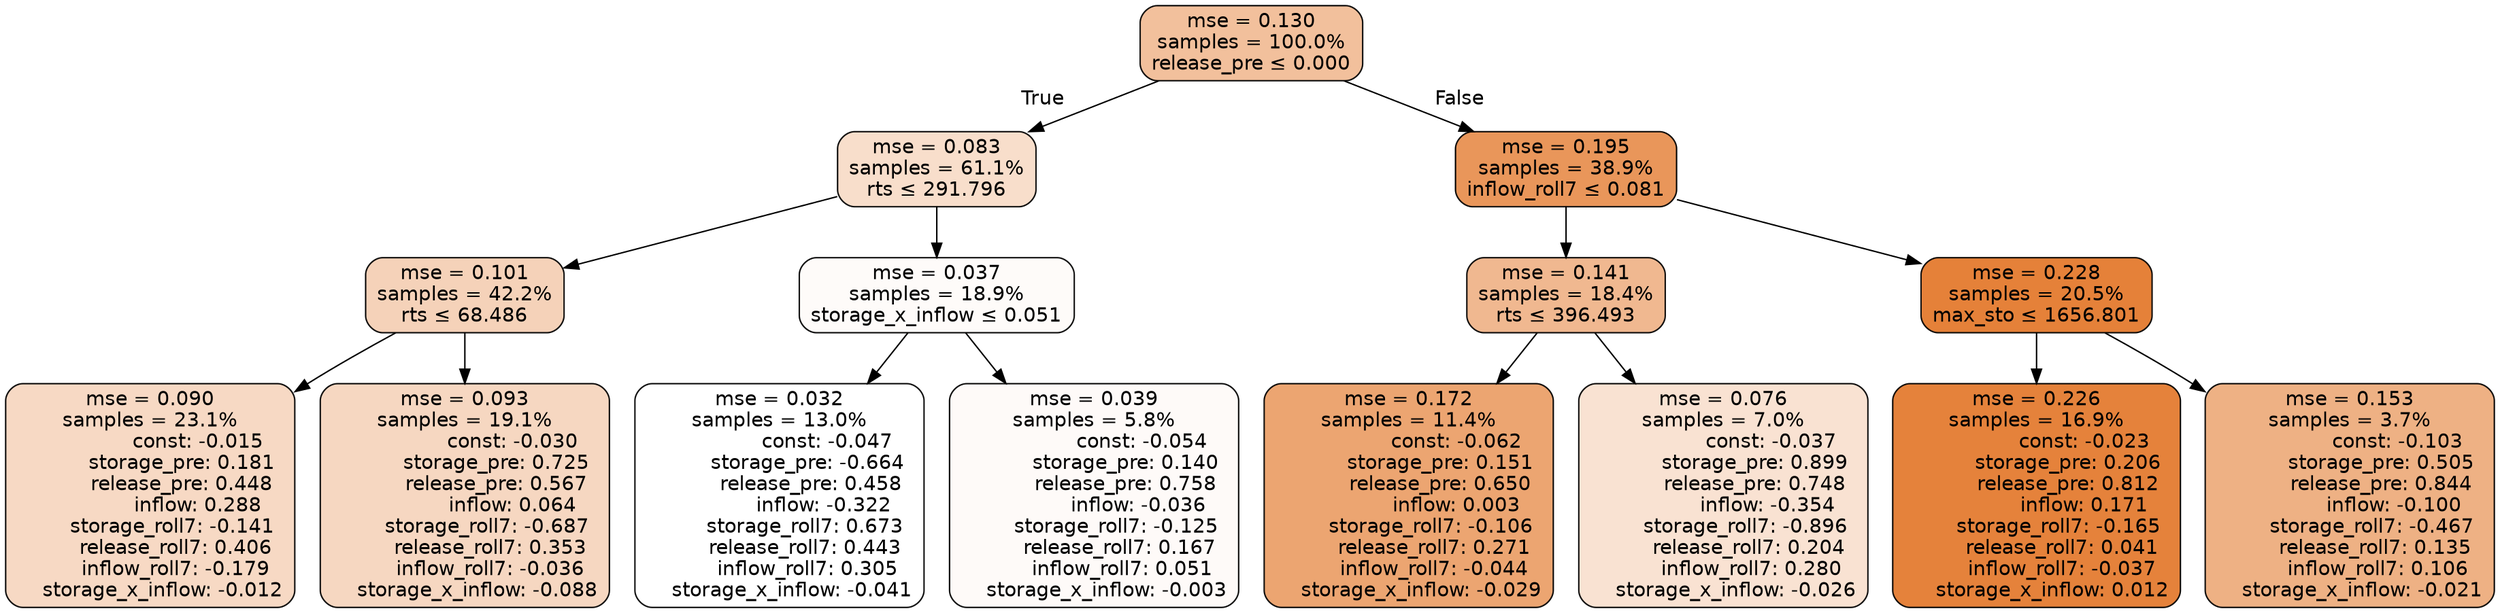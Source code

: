 digraph tree {
bgcolor="transparent"
node [shape=rectangle, style="filled, rounded", color="black", fontname=helvetica] ;
edge [fontname=helvetica] ;
	"0" [label="mse = 0.130
samples = 100.0%
release_pre &le; 0.000", fillcolor="#f2c09c"]
	"1" [label="mse = 0.083
samples = 61.1%
rts &le; 291.796", fillcolor="#f8decb"]
	"2" [label="mse = 0.101
samples = 42.2%
rts &le; 68.486", fillcolor="#f5d2b9"]
	"3" [label="mse = 0.090
samples = 23.1%
               const: -0.015
          storage_pre: 0.181
          release_pre: 0.448
               inflow: 0.288
       storage_roll7: -0.141
        release_roll7: 0.406
        inflow_roll7: -0.179
    storage_x_inflow: -0.012", fillcolor="#f7d9c4"]
	"4" [label="mse = 0.093
samples = 19.1%
               const: -0.030
          storage_pre: 0.725
          release_pre: 0.567
               inflow: 0.064
       storage_roll7: -0.687
        release_roll7: 0.353
        inflow_roll7: -0.036
    storage_x_inflow: -0.088", fillcolor="#f6d7c1"]
	"5" [label="mse = 0.037
samples = 18.9%
storage_x_inflow &le; 0.051", fillcolor="#fefbf9"]
	"6" [label="mse = 0.032
samples = 13.0%
               const: -0.047
         storage_pre: -0.664
          release_pre: 0.458
              inflow: -0.322
        storage_roll7: 0.673
        release_roll7: 0.443
         inflow_roll7: 0.305
    storage_x_inflow: -0.041", fillcolor="#ffffff"]
	"7" [label="mse = 0.039
samples = 5.8%
               const: -0.054
          storage_pre: 0.140
          release_pre: 0.758
              inflow: -0.036
       storage_roll7: -0.125
        release_roll7: 0.167
         inflow_roll7: 0.051
    storage_x_inflow: -0.003", fillcolor="#fefaf8"]
	"8" [label="mse = 0.195
samples = 38.9%
inflow_roll7 &le; 0.081", fillcolor="#e9965a"]
	"9" [label="mse = 0.141
samples = 18.4%
rts &le; 396.493", fillcolor="#f0b890"]
	"10" [label="mse = 0.172
samples = 11.4%
               const: -0.062
          storage_pre: 0.151
          release_pre: 0.650
               inflow: 0.003
       storage_roll7: -0.106
        release_roll7: 0.271
        inflow_roll7: -0.044
    storage_x_inflow: -0.029", fillcolor="#eca571"]
	"11" [label="mse = 0.076
samples = 7.0%
               const: -0.037
          storage_pre: 0.899
          release_pre: 0.748
              inflow: -0.354
       storage_roll7: -0.896
        release_roll7: 0.204
         inflow_roll7: 0.280
    storage_x_inflow: -0.026", fillcolor="#f9e2d2"]
	"12" [label="mse = 0.228
samples = 20.5%
max_sto &le; 1656.801", fillcolor="#e58139"]
	"13" [label="mse = 0.226
samples = 16.9%
               const: -0.023
          storage_pre: 0.206
          release_pre: 0.812
               inflow: 0.171
       storage_roll7: -0.165
        release_roll7: 0.041
        inflow_roll7: -0.037
     storage_x_inflow: 0.012", fillcolor="#e5823b"]
	"14" [label="mse = 0.153
samples = 3.7%
               const: -0.103
          storage_pre: 0.505
          release_pre: 0.844
              inflow: -0.100
       storage_roll7: -0.467
        release_roll7: 0.135
         inflow_roll7: 0.106
    storage_x_inflow: -0.021", fillcolor="#eeb184"]

	"0" -> "1" [labeldistance=2.5, labelangle=45, headlabel="True"]
	"1" -> "2"
	"2" -> "3"
	"2" -> "4"
	"1" -> "5"
	"5" -> "6"
	"5" -> "7"
	"0" -> "8" [labeldistance=2.5, labelangle=-45, headlabel="False"]
	"8" -> "9"
	"9" -> "10"
	"9" -> "11"
	"8" -> "12"
	"12" -> "13"
	"12" -> "14"
}